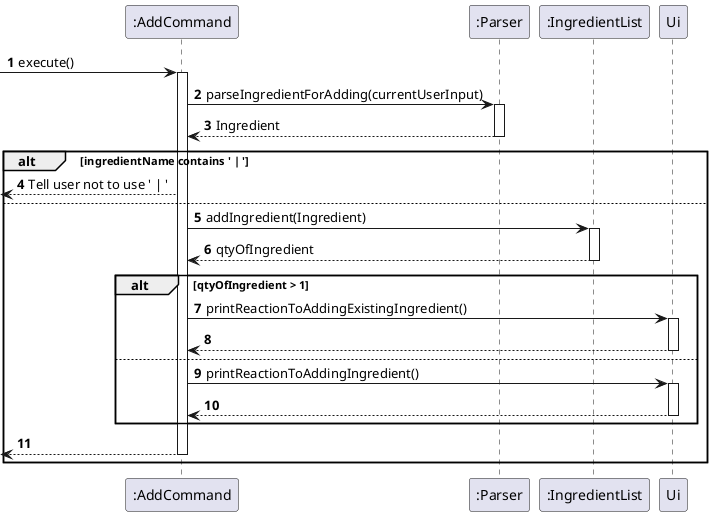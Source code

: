 @startuml
'https://plantuml.com/sequence-diagram

autonumber

-> ":AddCommand": execute()
activate ":AddCommand"

":AddCommand" -> ":Parser": parseIngredientForAdding(currentUserInput)
activate ":Parser"
":AddCommand" <-- ":Parser": Ingredient
deactivate ":Parser"

alt ingredientName contains ' | '

    <-- ":AddCommand": Tell user not to use ' | '

else

    ":AddCommand" -> ":IngredientList": addIngredient(Ingredient)
    activate ":IngredientList"

    ":AddCommand" <-- ":IngredientList": qtyOfIngredient
    deactivate ":IngredientList"

    alt qtyOfIngredient > 1

        ":AddCommand" -> Ui: printReactionToAddingExistingIngredient()
        activate Ui
        ":AddCommand" <-- Ui
        deactivate Ui

    else
        ":AddCommand" -> Ui: printReactionToAddingIngredient()
        activate Ui
        ":AddCommand" <-- Ui
        deactivate Ui

    end

    <-- ":AddCommand"
    deactivate ":AddCommand"
end


@enduml